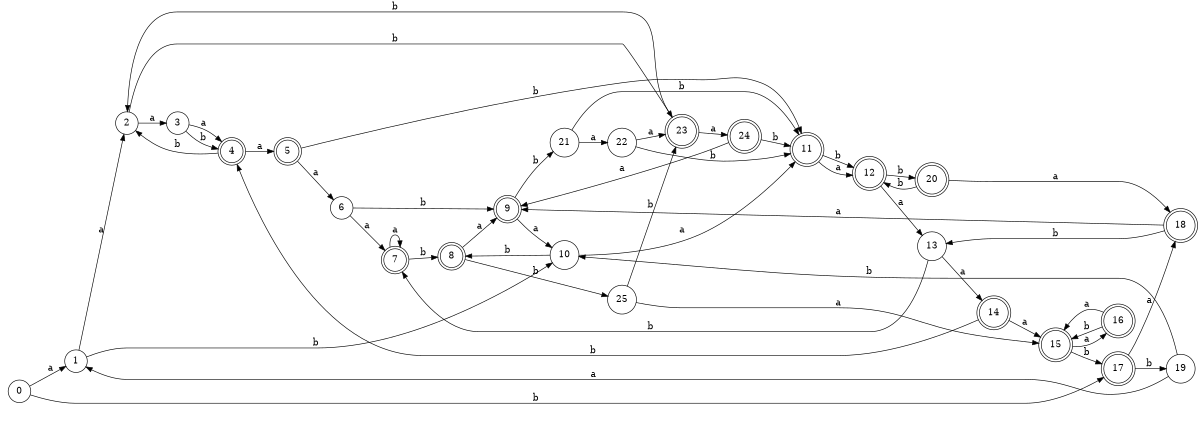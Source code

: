 digraph n21_3 {
__start0 [label="" shape="none"];

rankdir=LR;
size="8,5";

s0 [style="filled", color="black", fillcolor="white" shape="circle", label="0"];
s1 [style="filled", color="black", fillcolor="white" shape="circle", label="1"];
s2 [style="filled", color="black", fillcolor="white" shape="circle", label="2"];
s3 [style="filled", color="black", fillcolor="white" shape="circle", label="3"];
s4 [style="rounded,filled", color="black", fillcolor="white" shape="doublecircle", label="4"];
s5 [style="rounded,filled", color="black", fillcolor="white" shape="doublecircle", label="5"];
s6 [style="filled", color="black", fillcolor="white" shape="circle", label="6"];
s7 [style="rounded,filled", color="black", fillcolor="white" shape="doublecircle", label="7"];
s8 [style="rounded,filled", color="black", fillcolor="white" shape="doublecircle", label="8"];
s9 [style="rounded,filled", color="black", fillcolor="white" shape="doublecircle", label="9"];
s10 [style="filled", color="black", fillcolor="white" shape="circle", label="10"];
s11 [style="rounded,filled", color="black", fillcolor="white" shape="doublecircle", label="11"];
s12 [style="rounded,filled", color="black", fillcolor="white" shape="doublecircle", label="12"];
s13 [style="filled", color="black", fillcolor="white" shape="circle", label="13"];
s14 [style="rounded,filled", color="black", fillcolor="white" shape="doublecircle", label="14"];
s15 [style="rounded,filled", color="black", fillcolor="white" shape="doublecircle", label="15"];
s16 [style="rounded,filled", color="black", fillcolor="white" shape="doublecircle", label="16"];
s17 [style="rounded,filled", color="black", fillcolor="white" shape="doublecircle", label="17"];
s18 [style="rounded,filled", color="black", fillcolor="white" shape="doublecircle", label="18"];
s19 [style="filled", color="black", fillcolor="white" shape="circle", label="19"];
s20 [style="rounded,filled", color="black", fillcolor="white" shape="doublecircle", label="20"];
s21 [style="filled", color="black", fillcolor="white" shape="circle", label="21"];
s22 [style="filled", color="black", fillcolor="white" shape="circle", label="22"];
s23 [style="rounded,filled", color="black", fillcolor="white" shape="doublecircle", label="23"];
s24 [style="rounded,filled", color="black", fillcolor="white" shape="doublecircle", label="24"];
s25 [style="filled", color="black", fillcolor="white" shape="circle", label="25"];
s0 -> s1 [label="a"];
s0 -> s17 [label="b"];
s1 -> s2 [label="a"];
s1 -> s10 [label="b"];
s2 -> s3 [label="a"];
s2 -> s23 [label="b"];
s3 -> s4 [label="a"];
s3 -> s4 [label="b"];
s4 -> s5 [label="a"];
s4 -> s2 [label="b"];
s5 -> s6 [label="a"];
s5 -> s11 [label="b"];
s6 -> s7 [label="a"];
s6 -> s9 [label="b"];
s7 -> s7 [label="a"];
s7 -> s8 [label="b"];
s8 -> s9 [label="a"];
s8 -> s25 [label="b"];
s9 -> s10 [label="a"];
s9 -> s21 [label="b"];
s10 -> s11 [label="a"];
s10 -> s8 [label="b"];
s11 -> s12 [label="a"];
s11 -> s12 [label="b"];
s12 -> s13 [label="a"];
s12 -> s20 [label="b"];
s13 -> s14 [label="a"];
s13 -> s7 [label="b"];
s14 -> s15 [label="a"];
s14 -> s4 [label="b"];
s15 -> s16 [label="a"];
s15 -> s17 [label="b"];
s16 -> s15 [label="a"];
s16 -> s15 [label="b"];
s17 -> s18 [label="a"];
s17 -> s19 [label="b"];
s18 -> s9 [label="a"];
s18 -> s13 [label="b"];
s19 -> s1 [label="a"];
s19 -> s10 [label="b"];
s20 -> s18 [label="a"];
s20 -> s12 [label="b"];
s21 -> s22 [label="a"];
s21 -> s11 [label="b"];
s22 -> s23 [label="a"];
s22 -> s11 [label="b"];
s23 -> s24 [label="a"];
s23 -> s2 [label="b"];
s24 -> s9 [label="a"];
s24 -> s11 [label="b"];
s25 -> s15 [label="a"];
s25 -> s23 [label="b"];

}